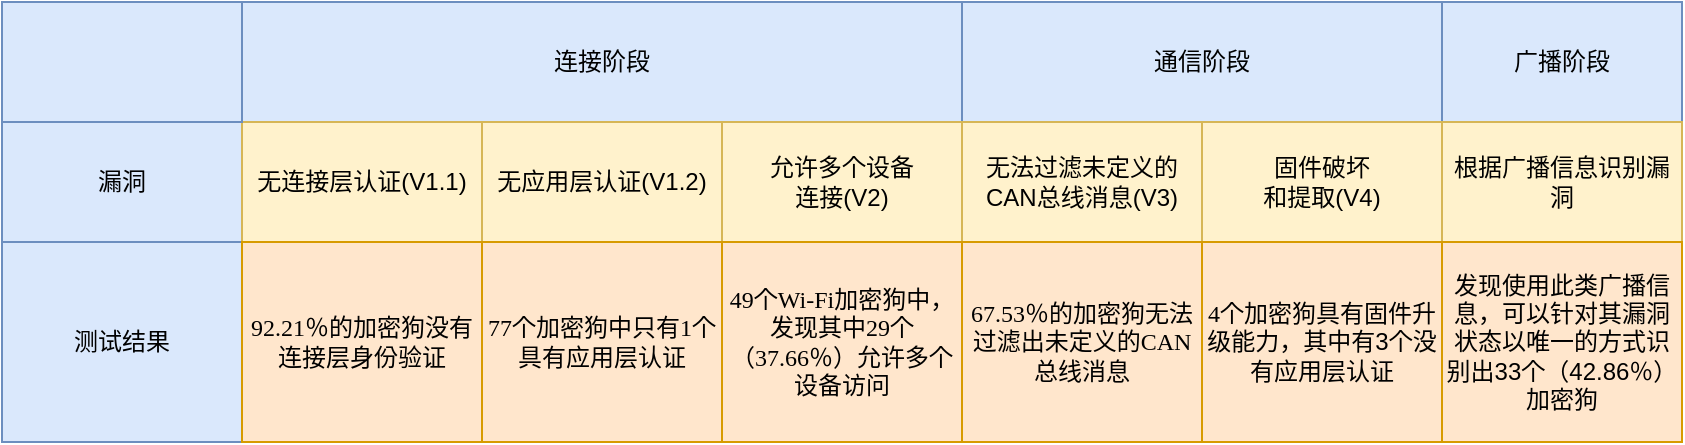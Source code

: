 <mxfile version="14.2.6" type="github">
  <diagram name="Page-1" id="bd83a815-5ea8-2e97-e5ec-87c9f400f2fa">
    <mxGraphModel dx="1038" dy="580" grid="1" gridSize="10" guides="1" tooltips="1" connect="1" arrows="1" fold="1" page="1" pageScale="1.5" pageWidth="1169" pageHeight="826" background="#ffffff" math="0" shadow="0">
      <root>
        <mxCell id="0" style=";html=1;" />
        <mxCell id="1" style=";html=1;" parent="0" />
        <mxCell id="WzcwfJ7gUM0HH6AXqhER-14" value="连接阶段" style="rounded=0;whiteSpace=wrap;html=1;fillColor=#dae8fc;strokeColor=#6c8ebf;" vertex="1" parent="1">
          <mxGeometry x="300" y="160" width="360" height="60" as="geometry" />
        </mxCell>
        <mxCell id="WzcwfJ7gUM0HH6AXqhER-15" value="通信阶段" style="rounded=0;whiteSpace=wrap;html=1;fillColor=#dae8fc;strokeColor=#6c8ebf;" vertex="1" parent="1">
          <mxGeometry x="660" y="160" width="240" height="60" as="geometry" />
        </mxCell>
        <mxCell id="WzcwfJ7gUM0HH6AXqhER-16" value="广播阶段" style="rounded=0;whiteSpace=wrap;html=1;fillColor=#dae8fc;strokeColor=#6c8ebf;" vertex="1" parent="1">
          <mxGeometry x="900" y="160" width="120" height="60" as="geometry" />
        </mxCell>
        <mxCell id="WzcwfJ7gUM0HH6AXqhER-17" value="漏洞" style="rounded=0;whiteSpace=wrap;html=1;fillColor=#dae8fc;strokeColor=#6c8ebf;" vertex="1" parent="1">
          <mxGeometry x="180" y="220" width="120" height="60" as="geometry" />
        </mxCell>
        <mxCell id="WzcwfJ7gUM0HH6AXqhER-18" value="测试结果" style="rounded=0;whiteSpace=wrap;html=1;fillColor=#dae8fc;strokeColor=#6c8ebf;" vertex="1" parent="1">
          <mxGeometry x="180" y="280" width="120" height="100" as="geometry" />
        </mxCell>
        <mxCell id="WzcwfJ7gUM0HH6AXqhER-20" value="无连接层认证(V1.1)" style="rounded=0;whiteSpace=wrap;html=1;fillColor=#fff2cc;strokeColor=#d6b656;" vertex="1" parent="1">
          <mxGeometry x="300" y="220" width="120" height="60" as="geometry" />
        </mxCell>
        <mxCell id="WzcwfJ7gUM0HH6AXqhER-21" value="无应用层认证(V1.2)" style="rounded=0;whiteSpace=wrap;html=1;fillColor=#fff2cc;strokeColor=#d6b656;" vertex="1" parent="1">
          <mxGeometry x="420" y="220" width="120" height="60" as="geometry" />
        </mxCell>
        <mxCell id="WzcwfJ7gUM0HH6AXqhER-22" value="无法过滤未定义的CAN总线消息(V3)" style="rounded=0;whiteSpace=wrap;html=1;fillColor=#fff2cc;strokeColor=#d6b656;" vertex="1" parent="1">
          <mxGeometry x="660" y="220" width="120" height="60" as="geometry" />
        </mxCell>
        <mxCell id="WzcwfJ7gUM0HH6AXqhER-23" value="允许多个设备&lt;br&gt;连接(V2)" style="rounded=0;whiteSpace=wrap;html=1;fillColor=#fff2cc;strokeColor=#d6b656;" vertex="1" parent="1">
          <mxGeometry x="540" y="220" width="120" height="60" as="geometry" />
        </mxCell>
        <mxCell id="WzcwfJ7gUM0HH6AXqhER-24" value="固件破坏&lt;br&gt;和提取(V4)" style="rounded=0;whiteSpace=wrap;html=1;fillColor=#fff2cc;strokeColor=#d6b656;" vertex="1" parent="1">
          <mxGeometry x="780" y="220" width="120" height="60" as="geometry" />
        </mxCell>
        <mxCell id="WzcwfJ7gUM0HH6AXqhER-25" value="根据广播信息识别漏洞" style="rounded=0;whiteSpace=wrap;html=1;fillColor=#fff2cc;strokeColor=#d6b656;" vertex="1" parent="1">
          <mxGeometry x="900" y="220" width="120" height="60" as="geometry" />
        </mxCell>
        <mxCell id="WzcwfJ7gUM0HH6AXqhER-26" value="&lt;span style=&quot;font-family: &amp;#34;calibri&amp;#34;&quot;&gt;&lt;font style=&quot;font-size: 12px&quot;&gt;92.21％的加密狗没有连接层身份验证&lt;/font&gt;&lt;/span&gt;" style="rounded=0;whiteSpace=wrap;html=1;align=center;fillColor=#ffe6cc;strokeColor=#d79b00;" vertex="1" parent="1">
          <mxGeometry x="300" y="280" width="120" height="100" as="geometry" />
        </mxCell>
        <mxCell id="WzcwfJ7gUM0HH6AXqhER-27" value="&lt;span style=&quot;font-family: &amp;#34;calibri&amp;#34;&quot;&gt;77个加密狗中只有1个具有应用层认证&lt;/span&gt;" style="rounded=0;whiteSpace=wrap;html=1;align=center;fillColor=#ffe6cc;strokeColor=#d79b00;" vertex="1" parent="1">
          <mxGeometry x="420" y="280" width="120" height="100" as="geometry" />
        </mxCell>
        <mxCell id="WzcwfJ7gUM0HH6AXqhER-28" value="&lt;p style=&quot;margin-top: 0pt ; margin-bottom: 0pt ; margin-left: 0in ; direction: ltr ; unicode-bidi: embed ; word-break: normal&quot;&gt;&lt;span style=&quot;font-family: &amp;#34;calibri&amp;#34;&quot;&gt;49个Wi-Fi加密狗中，发现其中29个（37.66％）允许多个设备访问&lt;/span&gt;&lt;/p&gt;" style="rounded=0;whiteSpace=wrap;html=1;align=center;fillColor=#ffe6cc;strokeColor=#d79b00;" vertex="1" parent="1">
          <mxGeometry x="540" y="280" width="120" height="100" as="geometry" />
        </mxCell>
        <mxCell id="WzcwfJ7gUM0HH6AXqhER-29" value="&lt;p style=&quot;margin-top: 0pt ; margin-bottom: 0pt ; margin-left: 0in ; direction: ltr ; unicode-bidi: embed ; word-break: normal&quot;&gt;&lt;span style=&quot;font-family: &amp;#34;calibri&amp;#34;&quot;&gt;67.53％的加密狗无法过滤出未定义的CAN总线消息&lt;/span&gt;&lt;/p&gt;" style="rounded=0;whiteSpace=wrap;html=1;align=center;fillColor=#ffe6cc;strokeColor=#d79b00;" vertex="1" parent="1">
          <mxGeometry x="660" y="280" width="120" height="100" as="geometry" />
        </mxCell>
        <mxCell id="WzcwfJ7gUM0HH6AXqhER-30" value="&lt;p style=&quot;margin-top: 0pt ; margin-bottom: 0pt ; margin-left: 0in ; direction: ltr ; unicode-bidi: embed ; word-break: normal&quot;&gt;&lt;span style=&quot;font-family: &amp;#34;calibri&amp;#34;&quot;&gt;4&lt;/span&gt;&lt;span&gt;个加密狗具有固件升级能力，其中有3个没有应用层认证&lt;/span&gt;&lt;/p&gt;" style="rounded=0;whiteSpace=wrap;html=1;align=center;fillColor=#ffe6cc;strokeColor=#d79b00;" vertex="1" parent="1">
          <mxGeometry x="780" y="280" width="120" height="100" as="geometry" />
        </mxCell>
        <mxCell id="WzcwfJ7gUM0HH6AXqhER-31" value="&lt;p style=&quot;margin-top: 0pt ; margin-bottom: 0pt ; margin-left: 0in ; direction: ltr ; unicode-bidi: embed ; word-break: normal&quot;&gt;&lt;span&gt;发现使用此类广播信息，可以针对其漏洞状态以唯一的方式识别出33个（42.86％）加密狗&lt;/span&gt;&lt;/p&gt;" style="rounded=0;whiteSpace=wrap;html=1;align=center;fillColor=#ffe6cc;strokeColor=#d79b00;" vertex="1" parent="1">
          <mxGeometry x="900" y="280" width="120" height="100" as="geometry" />
        </mxCell>
        <mxCell id="WzcwfJ7gUM0HH6AXqhER-32" value="" style="rounded=0;whiteSpace=wrap;html=1;fillColor=#dae8fc;strokeColor=#6c8ebf;" vertex="1" parent="1">
          <mxGeometry x="180" y="160" width="120" height="60" as="geometry" />
        </mxCell>
      </root>
    </mxGraphModel>
  </diagram>
</mxfile>
